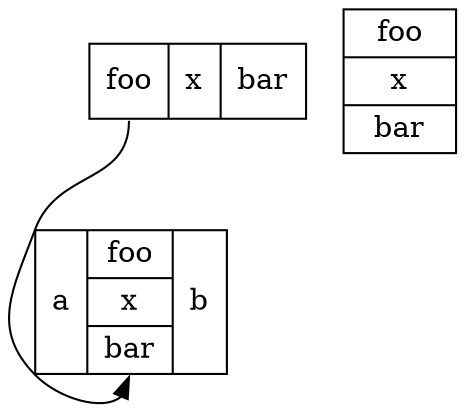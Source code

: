 digraph G {
    node [shape=record];
    a [label = "<f0> foo | x | <f1> bar"];
    b [label = "a | { <f0> foo | x | <f1> bar } | b"];
    c [label = "{ <f0> foo | x | <f1> bar }"];
    a:f0 -> b:f1 
}
